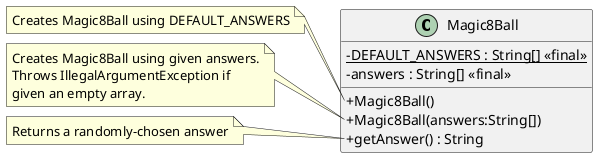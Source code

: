 @startuml
'https://plantuml.com/class-diagram

'Make public/private/etc show up as character rather than colored circle.
skinparam classAttributeIconSize 0

hide empty members

class Magic8Ball {
    - {static} DEFAULT_ANSWERS : String[] <<final>>
    - answers : String[] <<final>>
    + Magic8Ball()
    + Magic8Ball(answers:String[])
    + getAnswer() : String
}
note left of Magic8Ball::Magic8Ball()
    Creates Magic8Ball using DEFAULT_ANSWERS
end note
note left of Magic8Ball::Magic8Ball(answers:String[])
    Creates Magic8Ball using given answers.
    Throws IllegalArgumentException if
    given an empty array.
end note
note left of Magic8Ball::getAnswer()
    Returns a randomly-chosen answer
end note

@enduml